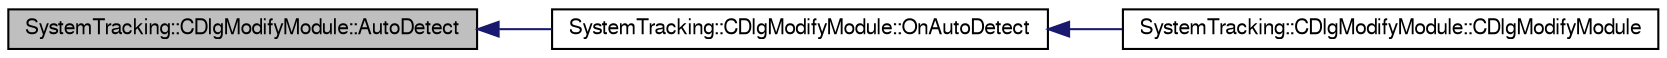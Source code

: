 digraph G
{
  edge [fontname="FreeSans",fontsize="10",labelfontname="FreeSans",labelfontsize="10"];
  node [fontname="FreeSans",fontsize="10",shape=record];
  rankdir="LR";
  Node1 [label="SystemTracking::CDlgModifyModule::AutoDetect",height=0.2,width=0.4,color="black", fillcolor="grey75", style="filled" fontcolor="black"];
  Node1 -> Node2 [dir="back",color="midnightblue",fontsize="10",style="solid",fontname="FreeSans"];
  Node2 [label="SystemTracking::CDlgModifyModule::OnAutoDetect",height=0.2,width=0.4,color="black", fillcolor="white", style="filled",URL="$classSystemTracking_1_1CDlgModifyModule.html#ac30b36eacd52d454ecf0409d27b11525",tooltip="Slot for auto detect."];
  Node2 -> Node3 [dir="back",color="midnightblue",fontsize="10",style="solid",fontname="FreeSans"];
  Node3 [label="SystemTracking::CDlgModifyModule::CDlgModifyModule",height=0.2,width=0.4,color="black", fillcolor="white", style="filled",URL="$classSystemTracking_1_1CDlgModifyModule.html#ac746c8efea735712323d23e010b2b06e",tooltip="Default constructor."];
}
